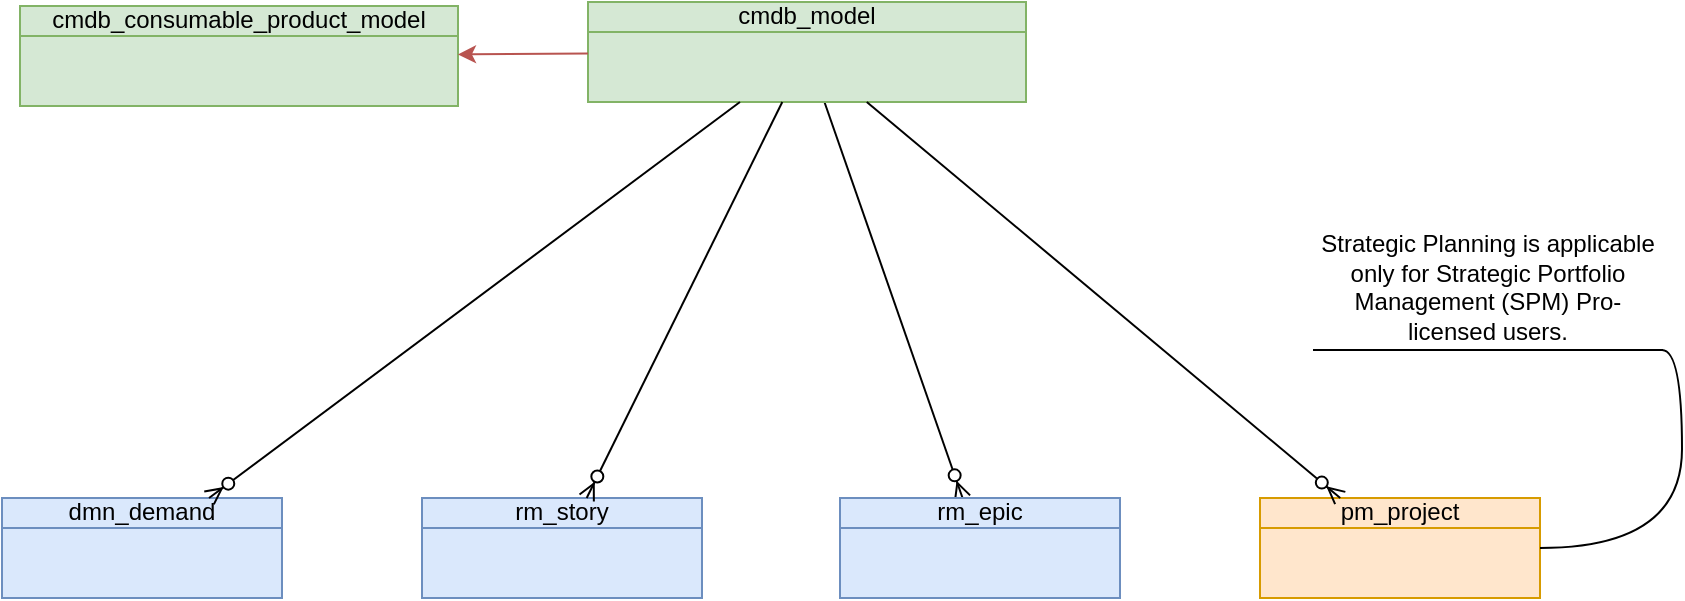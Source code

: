 <mxfile version="26.1.0">
  <diagram name="Page-1" id="Ml2_Wi6gRCoKqoXRMsIn">
    <mxGraphModel dx="1445" dy="2824" grid="0" gridSize="10" guides="0" tooltips="1" connect="0" arrows="0" fold="1" page="1" pageScale="1" pageWidth="1169" pageHeight="827" math="0" shadow="0">
      <root>
        <mxCell id="0" />
        <mxCell id="1" parent="0" />
        <mxCell id="oGcioDnqOvr4xoN5G6et-1" value="cmdb_consumable_product_model" style="html=1;outlineConnect=0;whiteSpace=wrap;fillColor=#d5e8d4;shape=mxgraph.archimate3.businessObject;overflow=fill;strokeColor=#82b366;" vertex="1" parent="1">
          <mxGeometry x="268" y="-1522" width="219" height="50" as="geometry" />
        </mxCell>
        <mxCell id="oGcioDnqOvr4xoN5G6et-2" value="rm_story" style="html=1;outlineConnect=0;whiteSpace=wrap;fillColor=#dae8fc;shape=mxgraph.archimate3.businessObject;overflow=fill;strokeColor=#6c8ebf;" vertex="1" parent="1">
          <mxGeometry x="469" y="-1276" width="140" height="50" as="geometry" />
        </mxCell>
        <mxCell id="oGcioDnqOvr4xoN5G6et-3" value="" style="fontSize=12;html=1;endArrow=ERzeroToMany;endFill=1;rounded=0;" edge="1" parent="1" source="oGcioDnqOvr4xoN5G6et-4" target="oGcioDnqOvr4xoN5G6et-6">
          <mxGeometry width="100" height="100" relative="1" as="geometry">
            <mxPoint x="594" y="-1343" as="sourcePoint" />
            <mxPoint x="352" y="-1205" as="targetPoint" />
          </mxGeometry>
        </mxCell>
        <mxCell id="oGcioDnqOvr4xoN5G6et-4" value="cmdb_model" style="html=1;outlineConnect=0;whiteSpace=wrap;fillColor=#d5e8d4;shape=mxgraph.archimate3.businessObject;overflow=fill;strokeColor=#82b366;" vertex="1" parent="1">
          <mxGeometry x="552" y="-1524" width="219" height="50" as="geometry" />
        </mxCell>
        <mxCell id="oGcioDnqOvr4xoN5G6et-5" value="" style="endArrow=classic;html=1;rounded=0;fillColor=#f8cecc;strokeColor=#b85450;" edge="1" parent="1" source="oGcioDnqOvr4xoN5G6et-4" target="oGcioDnqOvr4xoN5G6et-1">
          <mxGeometry width="50" height="50" relative="1" as="geometry">
            <mxPoint x="753" y="-1639" as="sourcePoint" />
            <mxPoint x="283" y="-1641" as="targetPoint" />
          </mxGeometry>
        </mxCell>
        <mxCell id="oGcioDnqOvr4xoN5G6et-6" value="rm_epic" style="html=1;outlineConnect=0;whiteSpace=wrap;fillColor=#dae8fc;shape=mxgraph.archimate3.businessObject;overflow=fill;strokeColor=#6c8ebf;" vertex="1" parent="1">
          <mxGeometry x="678" y="-1276" width="140" height="50" as="geometry" />
        </mxCell>
        <mxCell id="oGcioDnqOvr4xoN5G6et-7" value="" style="fontSize=12;html=1;endArrow=ERzeroToMany;endFill=1;rounded=0;" edge="1" parent="1" source="oGcioDnqOvr4xoN5G6et-4" target="oGcioDnqOvr4xoN5G6et-2">
          <mxGeometry width="100" height="100" relative="1" as="geometry">
            <mxPoint x="672" y="-1464" as="sourcePoint" />
            <mxPoint x="675" y="-1267" as="targetPoint" />
          </mxGeometry>
        </mxCell>
        <mxCell id="oGcioDnqOvr4xoN5G6et-8" value="dmn_demand" style="html=1;outlineConnect=0;whiteSpace=wrap;fillColor=#dae8fc;shape=mxgraph.archimate3.businessObject;overflow=fill;strokeColor=#6c8ebf;" vertex="1" parent="1">
          <mxGeometry x="259" y="-1276" width="140" height="50" as="geometry" />
        </mxCell>
        <mxCell id="oGcioDnqOvr4xoN5G6et-9" value="" style="fontSize=12;html=1;endArrow=ERzeroToMany;endFill=1;rounded=0;" edge="1" parent="1" source="oGcioDnqOvr4xoN5G6et-4" target="oGcioDnqOvr4xoN5G6et-8">
          <mxGeometry width="100" height="100" relative="1" as="geometry">
            <mxPoint x="656" y="-1464" as="sourcePoint" />
            <mxPoint x="535" y="-1266" as="targetPoint" />
          </mxGeometry>
        </mxCell>
        <mxCell id="oGcioDnqOvr4xoN5G6et-10" value="pm_project" style="html=1;outlineConnect=0;whiteSpace=wrap;fillColor=#ffe6cc;shape=mxgraph.archimate3.businessObject;overflow=fill;strokeColor=#d79b00;" vertex="1" parent="1">
          <mxGeometry x="888" y="-1276" width="140" height="50" as="geometry" />
        </mxCell>
        <mxCell id="oGcioDnqOvr4xoN5G6et-11" value="" style="fontSize=12;html=1;endArrow=ERzeroToMany;endFill=1;rounded=0;" edge="1" parent="1" source="oGcioDnqOvr4xoN5G6et-4" target="oGcioDnqOvr4xoN5G6et-10">
          <mxGeometry width="100" height="100" relative="1" as="geometry">
            <mxPoint x="680" y="-1464" as="sourcePoint" />
            <mxPoint x="749" y="-1266" as="targetPoint" />
          </mxGeometry>
        </mxCell>
        <mxCell id="oGcioDnqOvr4xoN5G6et-15" value="Strategic Planning is applicable only for Strategic Portfolio Management (SPM) Pro-licensed users." style="whiteSpace=wrap;html=1;shape=partialRectangle;top=0;left=0;bottom=1;right=0;points=[[0,1],[1,1]];fillColor=none;align=center;verticalAlign=bottom;routingCenterY=0.5;snapToPoint=1;recursiveResize=0;autosize=1;treeFolding=1;treeMoving=1;newEdgeStyle={&quot;edgeStyle&quot;:&quot;entityRelationEdgeStyle&quot;,&quot;startArrow&quot;:&quot;none&quot;,&quot;endArrow&quot;:&quot;none&quot;,&quot;segment&quot;:10,&quot;curved&quot;:1,&quot;sourcePerimeterSpacing&quot;:0,&quot;targetPerimeterSpacing&quot;:0};" vertex="1" parent="1">
          <mxGeometry x="915" y="-1422" width="174" height="72" as="geometry" />
        </mxCell>
        <mxCell id="oGcioDnqOvr4xoN5G6et-16" value="" style="edgeStyle=entityRelationEdgeStyle;startArrow=none;endArrow=none;segment=10;curved=1;sourcePerimeterSpacing=0;targetPerimeterSpacing=0;rounded=0;" edge="1" target="oGcioDnqOvr4xoN5G6et-15" parent="1" source="oGcioDnqOvr4xoN5G6et-10">
          <mxGeometry relative="1" as="geometry">
            <mxPoint x="999" y="-1371" as="sourcePoint" />
          </mxGeometry>
        </mxCell>
      </root>
    </mxGraphModel>
  </diagram>
</mxfile>
